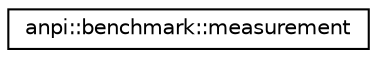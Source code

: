 digraph "Representación gráfica de la clase"
{
  edge [fontname="Helvetica",fontsize="10",labelfontname="Helvetica",labelfontsize="10"];
  node [fontname="Helvetica",fontsize="10",shape=record];
  rankdir="LR";
  Node0 [label="anpi::benchmark::measurement",height=0.2,width=0.4,color="black", fillcolor="white", style="filled",URL="$d9/d9d/structanpi_1_1benchmark_1_1measurement.html"];
}
